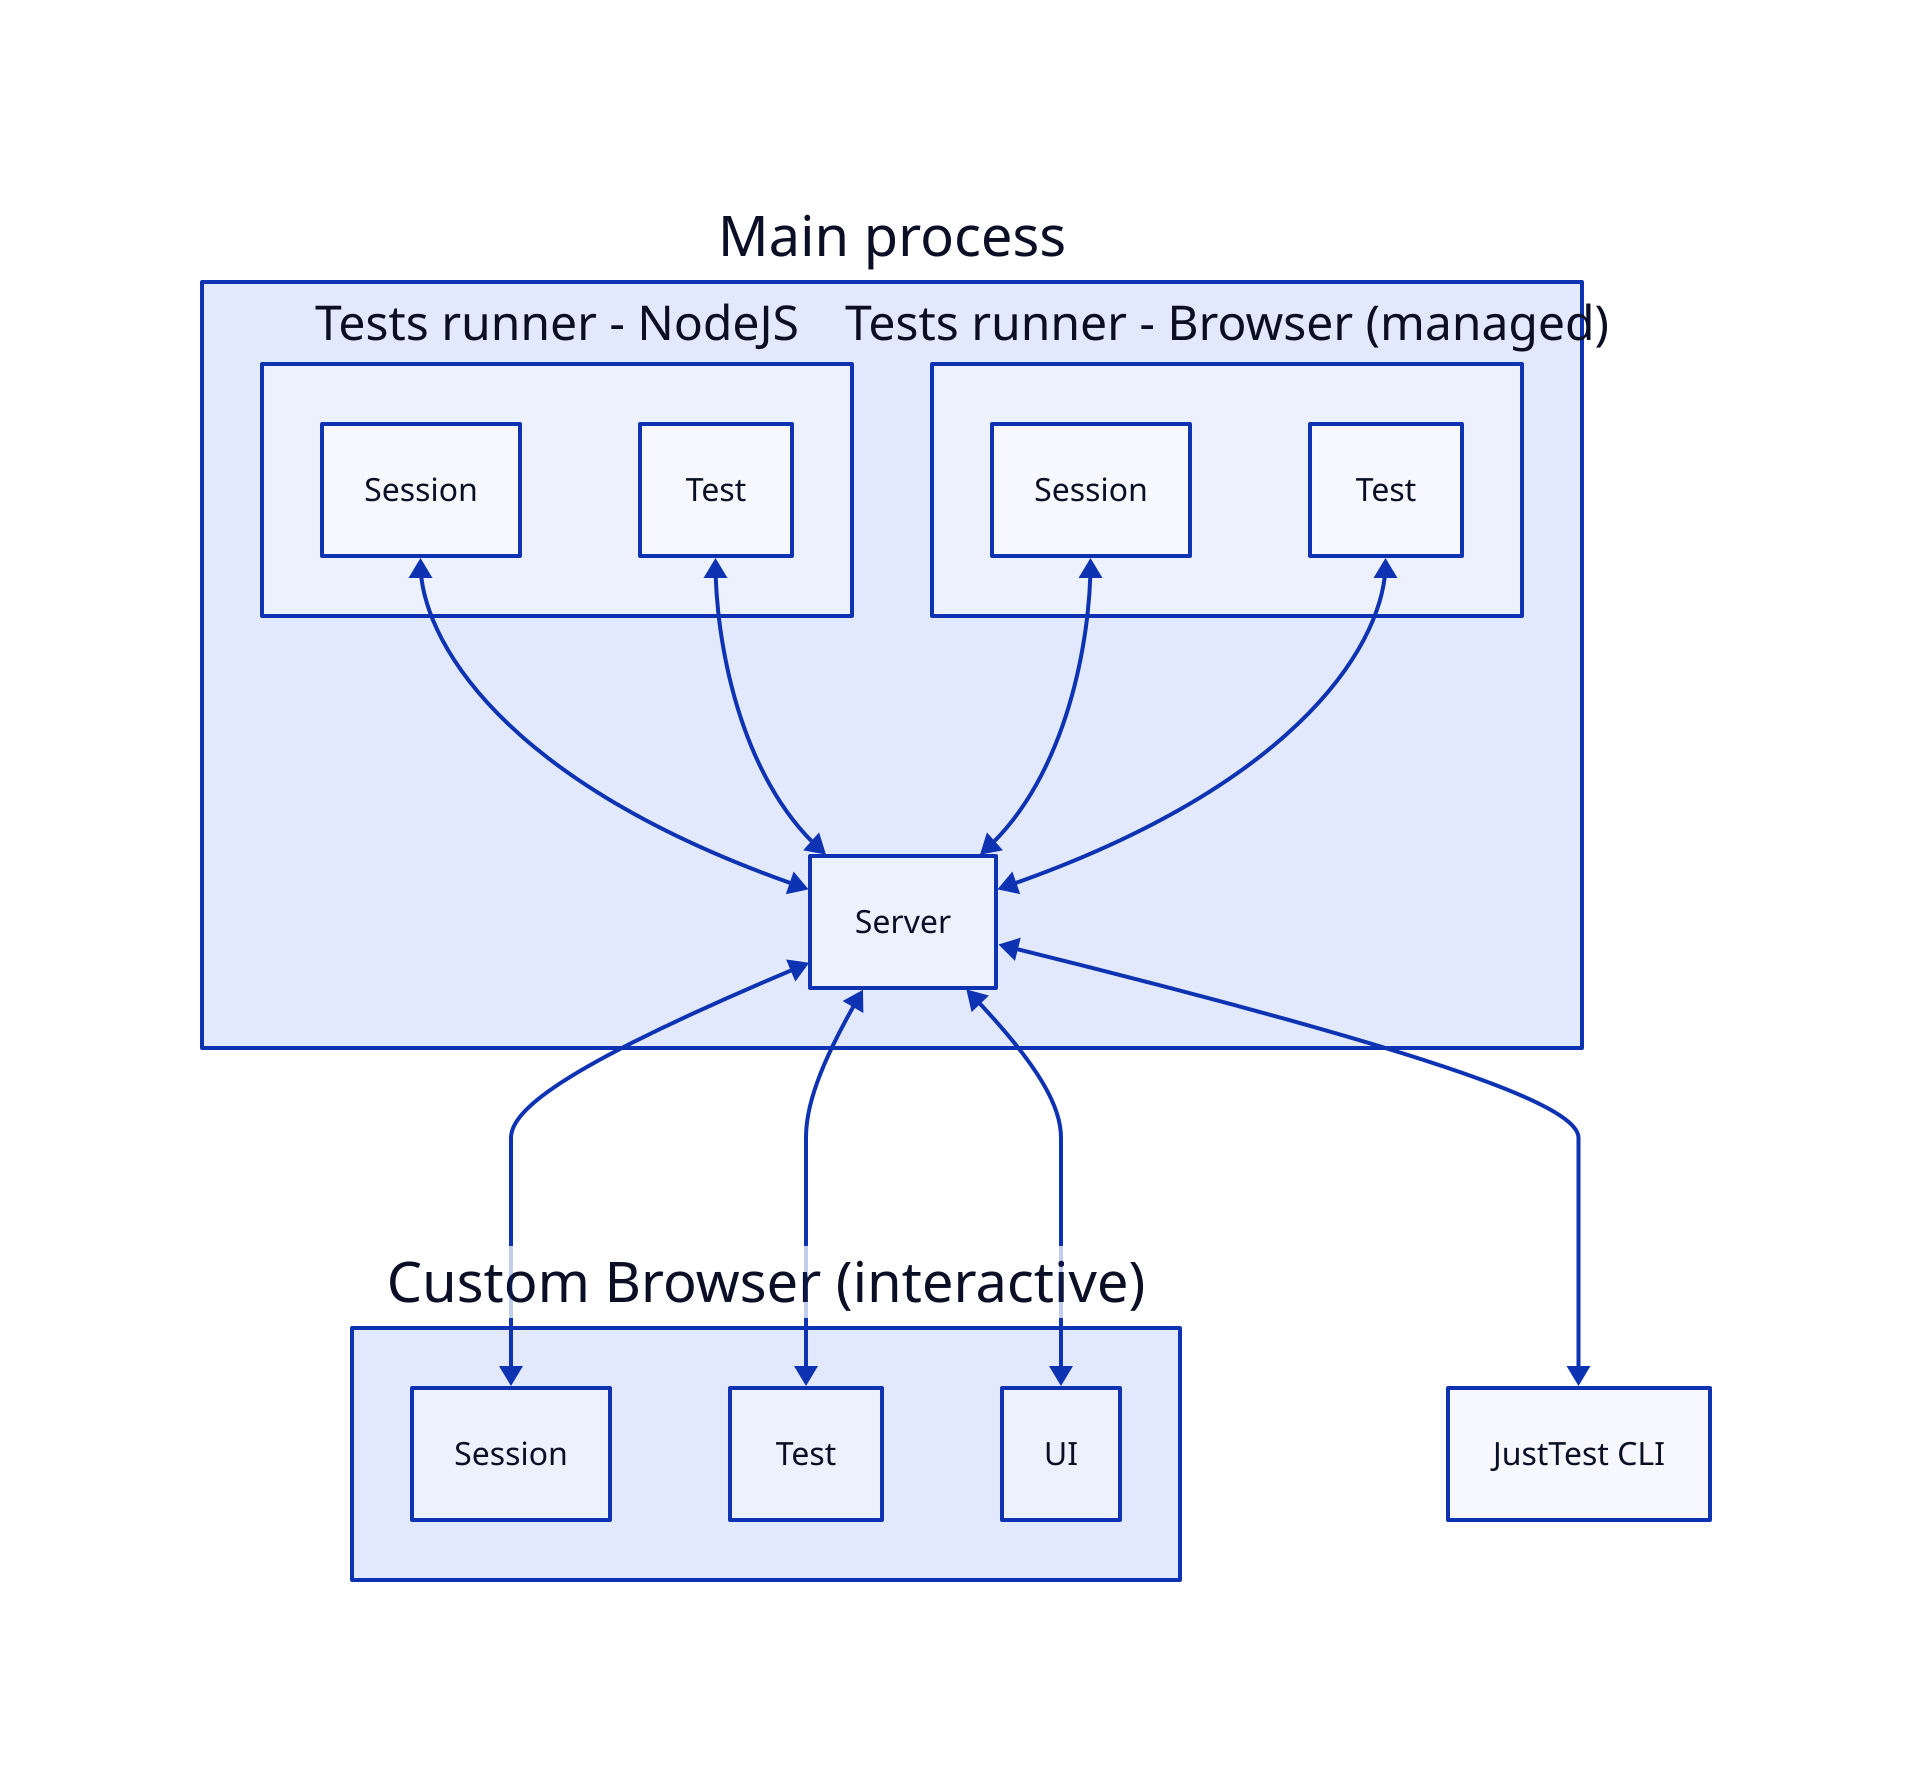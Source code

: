 interactive-browser: Custom Browser (interactive) {
  Session
  Test
  UI
}

cli-process: JustTest CLI

just-test-process: Main process {
  server: Server

  client-nodejs: Tests runner - NodeJS {
    Session
    Test
  }

  client-browser: Tests runner - Browser (managed) {
    Session
    Test
  }

  client-nodejs.session <-> server
  client-nodejs.test <-> server
  client-browser.session <-> server
  client-browser.test <-> server
}

just-test-process.server <-> interactive-browser.session
just-test-process.server <-> interactive-browser.test
just-test-process.server <-> interactive-browser.ui
just-test-process.server <-> cli-process
